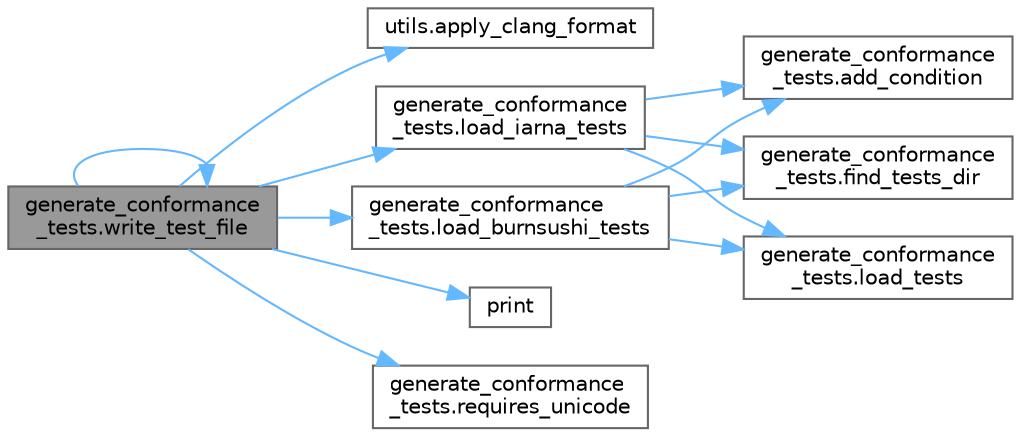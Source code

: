 digraph "generate_conformance_tests.write_test_file"
{
 // LATEX_PDF_SIZE
  bgcolor="transparent";
  edge [fontname=Helvetica,fontsize=10,labelfontname=Helvetica,labelfontsize=10];
  node [fontname=Helvetica,fontsize=10,shape=box,height=0.2,width=0.4];
  rankdir="LR";
  Node1 [id="Node000001",label="generate_conformance\l_tests.write_test_file",height=0.2,width=0.4,color="gray40", fillcolor="grey60", style="filled", fontcolor="black",tooltip=" "];
  Node1 -> Node2 [id="edge1_Node000001_Node000002",color="steelblue1",style="solid",tooltip=" "];
  Node2 [id="Node000002",label="utils.apply_clang_format",height=0.2,width=0.4,color="grey40", fillcolor="white", style="filled",URL="$namespaceutils.html#a04518523b9b0b9fc211e5fe46c475974",tooltip=" "];
  Node1 -> Node3 [id="edge2_Node000001_Node000003",color="steelblue1",style="solid",tooltip=" "];
  Node3 [id="Node000003",label="generate_conformance\l_tests.load_burnsushi_tests",height=0.2,width=0.4,color="grey40", fillcolor="white", style="filled",URL="$namespacegenerate__conformance__tests.html#a147726a6dd1f554531526f73a97c9b0e",tooltip=" "];
  Node3 -> Node4 [id="edge3_Node000003_Node000004",color="steelblue1",style="solid",tooltip=" "];
  Node4 [id="Node000004",label="generate_conformance\l_tests.add_condition",height=0.2,width=0.4,color="grey40", fillcolor="white", style="filled",URL="$namespacegenerate__conformance__tests.html#ac9e61d5e81a8f5199deb000291d09b4f",tooltip=" "];
  Node3 -> Node5 [id="edge4_Node000003_Node000005",color="steelblue1",style="solid",tooltip=" "];
  Node5 [id="Node000005",label="generate_conformance\l_tests.find_tests_dir",height=0.2,width=0.4,color="grey40", fillcolor="white", style="filled",URL="$namespacegenerate__conformance__tests.html#abf7c12c372e0b188e91c99418b52177b",tooltip=" "];
  Node3 -> Node6 [id="edge5_Node000003_Node000006",color="steelblue1",style="solid",tooltip=" "];
  Node6 [id="Node000006",label="generate_conformance\l_tests.load_tests",height=0.2,width=0.4,color="grey40", fillcolor="white", style="filled",URL="$namespacegenerate__conformance__tests.html#add0225ae04dd1937ee1d2d9befc51ac3",tooltip=" "];
  Node1 -> Node7 [id="edge6_Node000001_Node000007",color="steelblue1",style="solid",tooltip=" "];
  Node7 [id="Node000007",label="generate_conformance\l_tests.load_iarna_tests",height=0.2,width=0.4,color="grey40", fillcolor="white", style="filled",URL="$namespacegenerate__conformance__tests.html#ad3d3771f1e94ca65a628d0843f1d033b",tooltip=" "];
  Node7 -> Node4 [id="edge7_Node000007_Node000004",color="steelblue1",style="solid",tooltip=" "];
  Node7 -> Node5 [id="edge8_Node000007_Node000005",color="steelblue1",style="solid",tooltip=" "];
  Node7 -> Node6 [id="edge9_Node000007_Node000006",color="steelblue1",style="solid",tooltip=" "];
  Node1 -> Node8 [id="edge10_Node000001_Node000008",color="steelblue1",style="solid",tooltip=" "];
  Node8 [id="Node000008",label="print",height=0.2,width=0.4,color="grey40", fillcolor="white", style="filled",URL="$_classes_2lib_2glm_2test_2gtx_2gtx__type__aligned_8cpp.html#a5df63d15d7c51355174224d9d0c6518a",tooltip=" "];
  Node1 -> Node9 [id="edge11_Node000001_Node000009",color="steelblue1",style="solid",tooltip=" "];
  Node9 [id="Node000009",label="generate_conformance\l_tests.requires_unicode",height=0.2,width=0.4,color="grey40", fillcolor="white", style="filled",URL="$namespacegenerate__conformance__tests.html#a9a8c9e11f1779c9d1832e3fe21fe8625",tooltip=" "];
  Node1 -> Node1 [id="edge12_Node000001_Node000001",color="steelblue1",style="solid",tooltip=" "];
}
